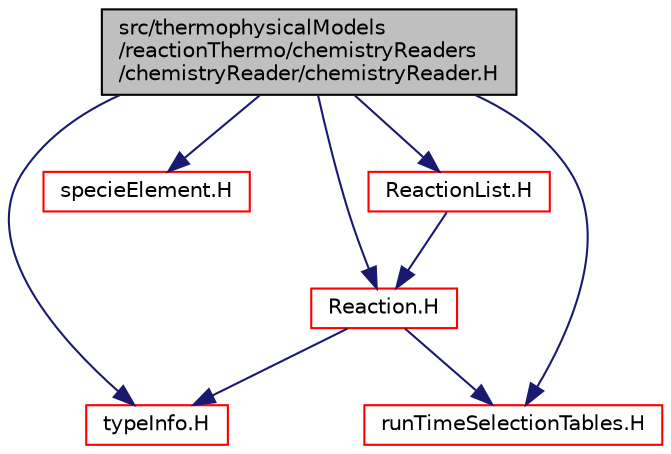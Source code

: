 digraph "src/thermophysicalModels/reactionThermo/chemistryReaders/chemistryReader/chemistryReader.H"
{
  bgcolor="transparent";
  edge [fontname="Helvetica",fontsize="10",labelfontname="Helvetica",labelfontsize="10"];
  node [fontname="Helvetica",fontsize="10",shape=record];
  Node0 [label="src/thermophysicalModels\l/reactionThermo/chemistryReaders\l/chemistryReader/chemistryReader.H",height=0.2,width=0.4,color="black", fillcolor="grey75", style="filled", fontcolor="black"];
  Node0 -> Node1 [color="midnightblue",fontsize="10",style="solid",fontname="Helvetica"];
  Node1 [label="typeInfo.H",height=0.2,width=0.4,color="red",URL="$a10055.html"];
  Node0 -> Node52 [color="midnightblue",fontsize="10",style="solid",fontname="Helvetica"];
  Node52 [label="specieElement.H",height=0.2,width=0.4,color="red",URL="$a17063.html"];
  Node0 -> Node68 [color="midnightblue",fontsize="10",style="solid",fontname="Helvetica"];
  Node68 [label="Reaction.H",height=0.2,width=0.4,color="red",URL="$a17027.html"];
  Node68 -> Node1 [color="midnightblue",fontsize="10",style="solid",fontname="Helvetica"];
  Node68 -> Node56 [color="midnightblue",fontsize="10",style="solid",fontname="Helvetica"];
  Node56 [label="runTimeSelectionTables.H",height=0.2,width=0.4,color="red",URL="$a09992.html",tooltip="Macros to ease declaration of run-time selection tables. "];
  Node0 -> Node107 [color="midnightblue",fontsize="10",style="solid",fontname="Helvetica"];
  Node107 [label="ReactionList.H",height=0.2,width=0.4,color="red",URL="$a17036.html"];
  Node107 -> Node68 [color="midnightblue",fontsize="10",style="solid",fontname="Helvetica"];
  Node0 -> Node56 [color="midnightblue",fontsize="10",style="solid",fontname="Helvetica"];
}
